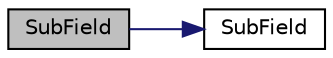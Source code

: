 digraph "SubField"
{
  bgcolor="transparent";
  edge [fontname="Helvetica",fontsize="10",labelfontname="Helvetica",labelfontsize="10"];
  node [fontname="Helvetica",fontsize="10",shape=record];
  rankdir="LR";
  Node1 [label="SubField",height=0.2,width=0.4,color="black", fillcolor="grey75", style="filled", fontcolor="black"];
  Node1 -> Node2 [color="midnightblue",fontsize="10",style="solid",fontname="Helvetica"];
  Node2 [label="SubField",height=0.2,width=0.4,color="black",URL="$a02534.html#a3aabb7c53b0f86b798aac1420e0a8b33",tooltip="Construct from a SubList. "];
}
